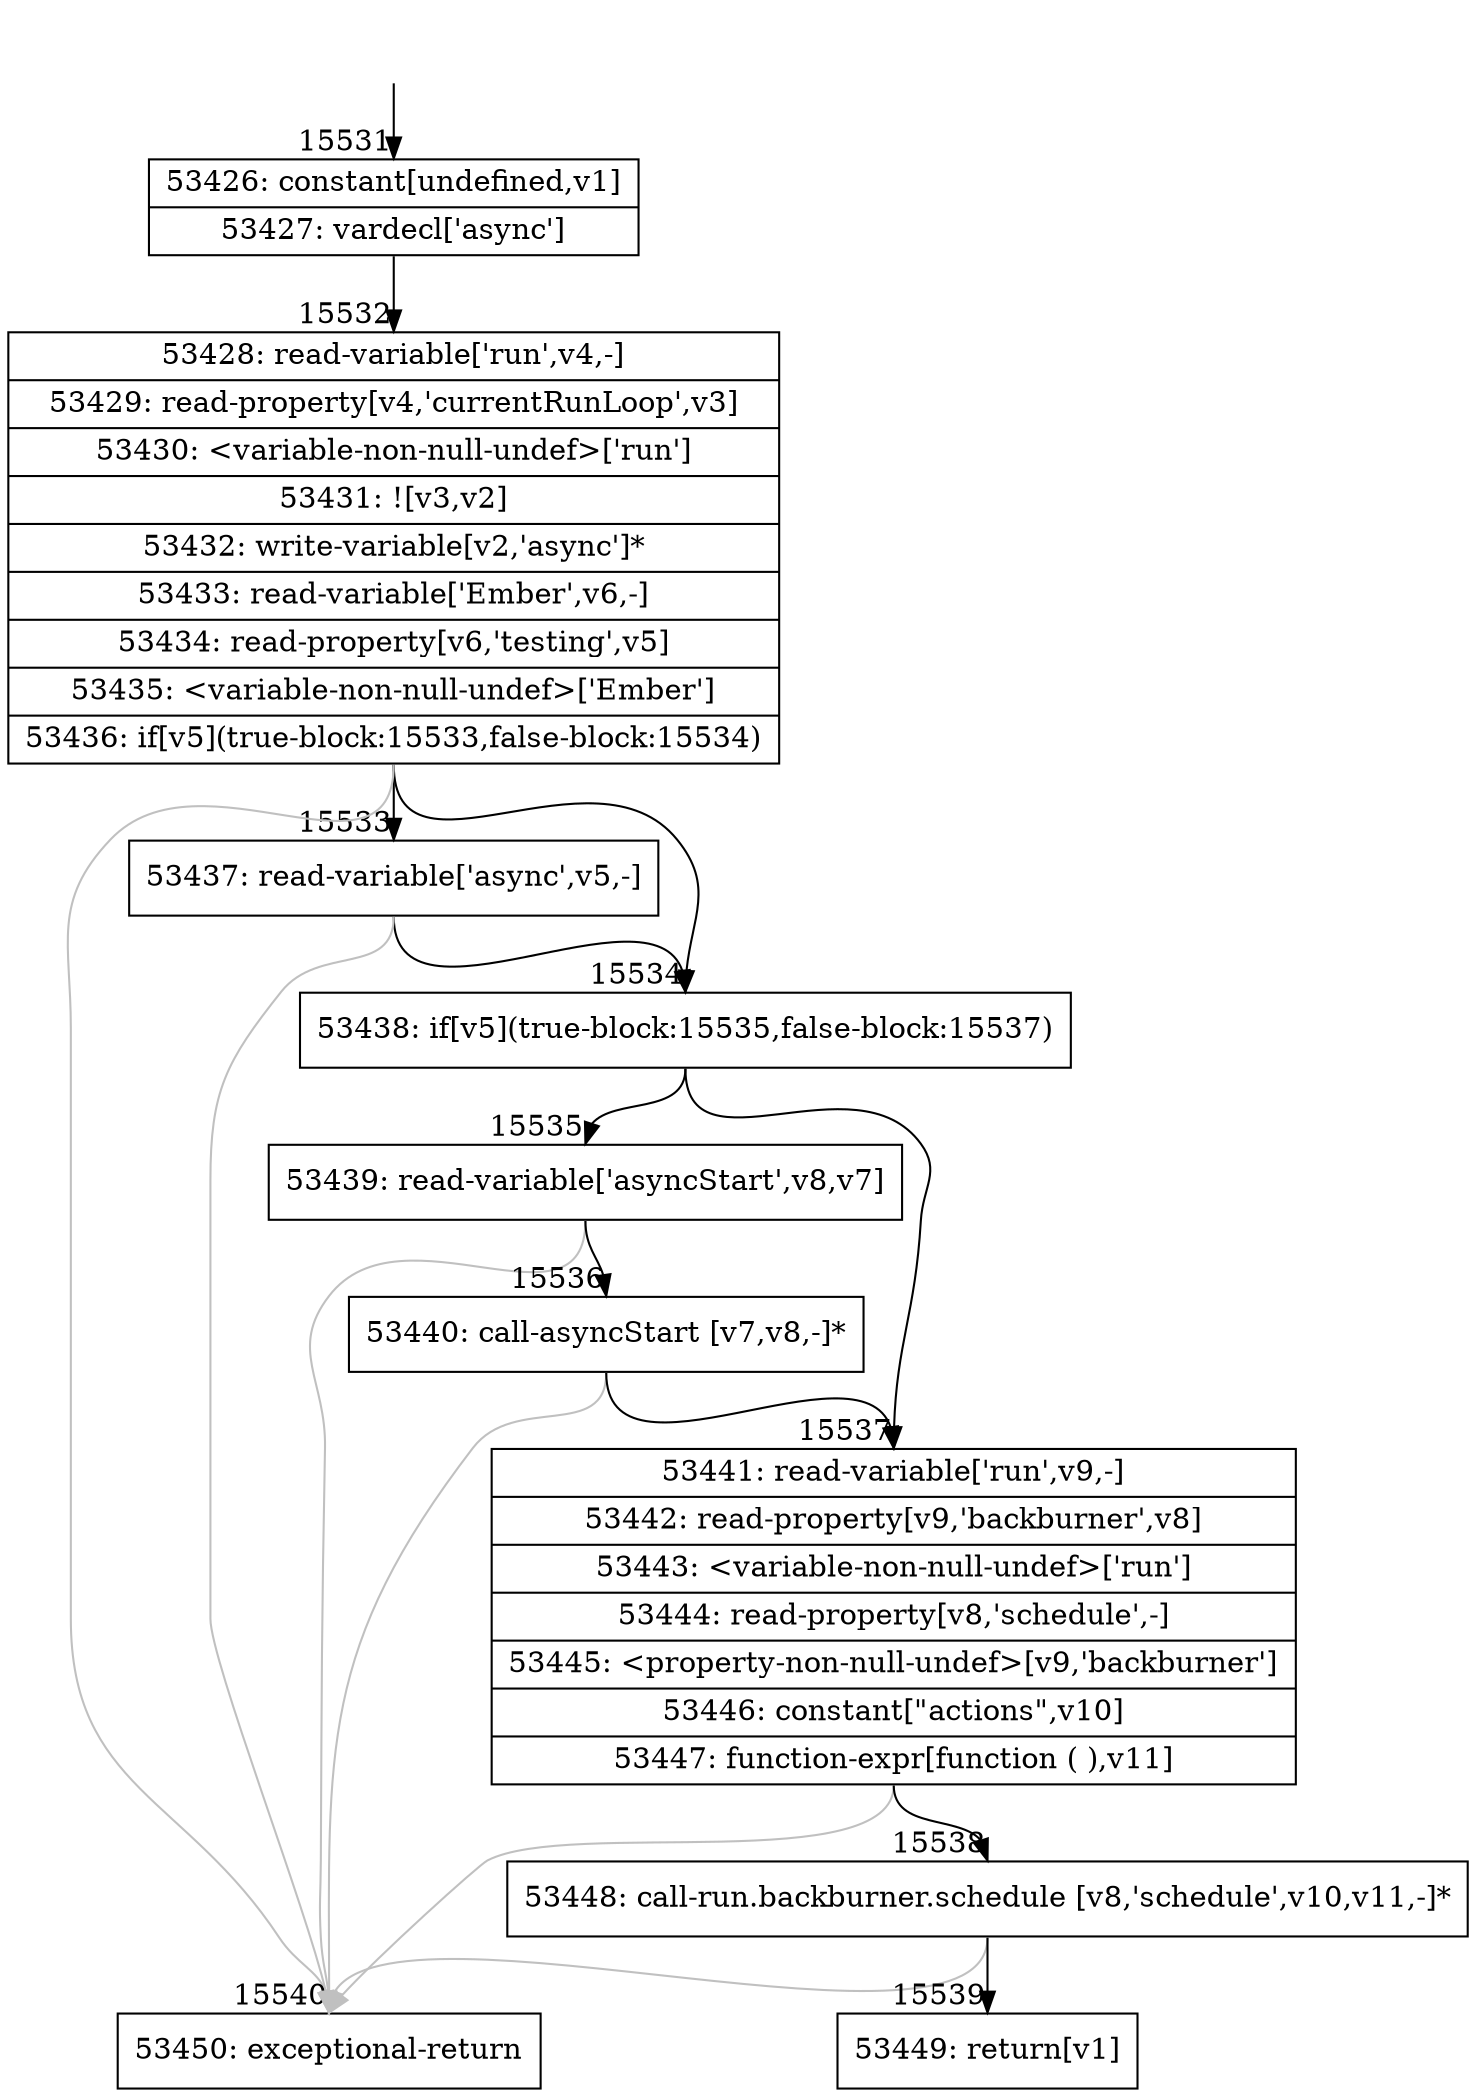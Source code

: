 digraph {
rankdir="TD"
BB_entry1314[shape=none,label=""];
BB_entry1314 -> BB15531 [tailport=s, headport=n, headlabel="    15531"]
BB15531 [shape=record label="{53426: constant[undefined,v1]|53427: vardecl['async']}" ] 
BB15531 -> BB15532 [tailport=s, headport=n, headlabel="      15532"]
BB15532 [shape=record label="{53428: read-variable['run',v4,-]|53429: read-property[v4,'currentRunLoop',v3]|53430: \<variable-non-null-undef\>['run']|53431: ![v3,v2]|53432: write-variable[v2,'async']*|53433: read-variable['Ember',v6,-]|53434: read-property[v6,'testing',v5]|53435: \<variable-non-null-undef\>['Ember']|53436: if[v5](true-block:15533,false-block:15534)}" ] 
BB15532 -> BB15534 [tailport=s, headport=n, headlabel="      15534"]
BB15532 -> BB15533 [tailport=s, headport=n, headlabel="      15533"]
BB15532 -> BB15540 [tailport=s, headport=n, color=gray, headlabel="      15540"]
BB15533 [shape=record label="{53437: read-variable['async',v5,-]}" ] 
BB15533 -> BB15534 [tailport=s, headport=n]
BB15533 -> BB15540 [tailport=s, headport=n, color=gray]
BB15534 [shape=record label="{53438: if[v5](true-block:15535,false-block:15537)}" ] 
BB15534 -> BB15535 [tailport=s, headport=n, headlabel="      15535"]
BB15534 -> BB15537 [tailport=s, headport=n, headlabel="      15537"]
BB15535 [shape=record label="{53439: read-variable['asyncStart',v8,v7]}" ] 
BB15535 -> BB15536 [tailport=s, headport=n, headlabel="      15536"]
BB15535 -> BB15540 [tailport=s, headport=n, color=gray]
BB15536 [shape=record label="{53440: call-asyncStart [v7,v8,-]*}" ] 
BB15536 -> BB15537 [tailport=s, headport=n]
BB15536 -> BB15540 [tailport=s, headport=n, color=gray]
BB15537 [shape=record label="{53441: read-variable['run',v9,-]|53442: read-property[v9,'backburner',v8]|53443: \<variable-non-null-undef\>['run']|53444: read-property[v8,'schedule',-]|53445: \<property-non-null-undef\>[v9,'backburner']|53446: constant[\"actions\",v10]|53447: function-expr[function ( ),v11]}" ] 
BB15537 -> BB15538 [tailport=s, headport=n, headlabel="      15538"]
BB15537 -> BB15540 [tailport=s, headport=n, color=gray]
BB15538 [shape=record label="{53448: call-run.backburner.schedule [v8,'schedule',v10,v11,-]*}" ] 
BB15538 -> BB15539 [tailport=s, headport=n, headlabel="      15539"]
BB15538 -> BB15540 [tailport=s, headport=n, color=gray]
BB15539 [shape=record label="{53449: return[v1]}" ] 
BB15540 [shape=record label="{53450: exceptional-return}" ] 
//#$~ 28647
}
